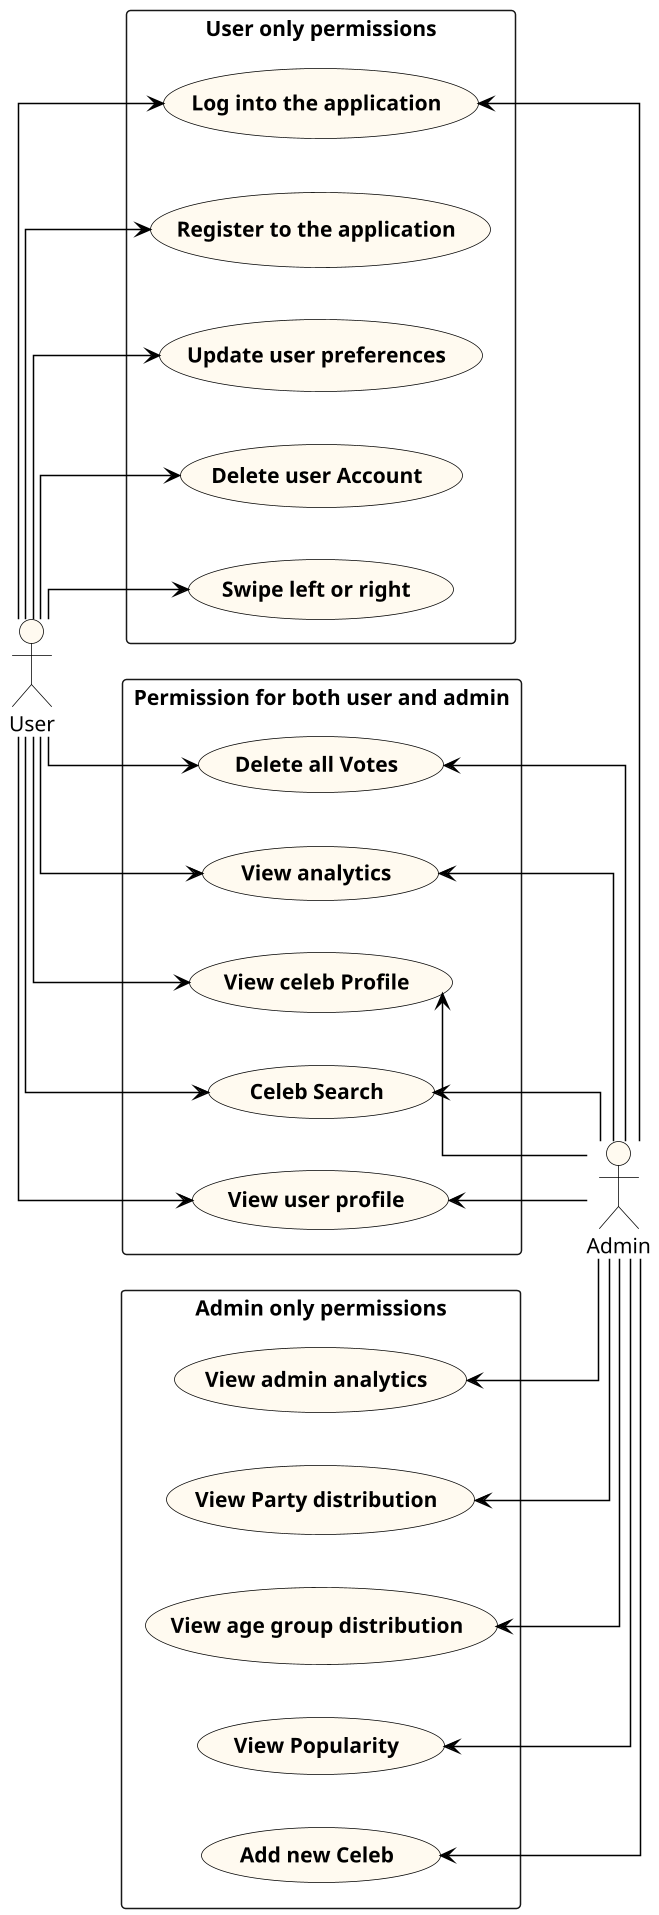 @startuml
'https://plantuml.com/use-case-diagram

:User:
:Admin:
' give more space to the diagram
scale 1.5
' make the arrows more visible
skinparam linetype ortho
' make the actors more visible
skinparam actor {
    BackgroundColor FloralWhite
    BorderColor Black
    ArrowColor Black
}
' make the use cases less messy and more readable
skinparam usecase {
    BackgroundColor FloralWhite
    BorderColor Black
    ArrowColor Black
    FontSize 14
    FontStyle bold
}
left to right direction
skinparam packageStyle rectangle
rectangle userOnly as "User only permissions"{
'User management processes'
    (Log into the application) as (Login)
    (Register to the application) as (Register)
    (Update user preferences) as (UpdatePref)
    (Delete user Account) as (DeleteUser)

'Application features for user only'
    (Swipe left or right) as (Swipe)
}

rectangle adminOnly as "Admin only permissions"{
'    top to bottom direction
'Application features for admin only'
    (View admin analytics) as (AdminAnalyticsMenu)
    (View Party distribution) as (PartyDistribution)
    (View age group distribution) as (AgeGroupDistribution)
    (View Popularity) as (Popularity)
'    (View the number of user) as (UserCount)
'    (View users by registration year) as (RegistrationYearCount)
'    (View users by registration year distributed by month) as (RegistrationYearCountDistribution)
    (Add new Celeb) as (AddCeleb)
}


rectangle bothPermissions as "Permission for both user and admin"{
'    top to bottom direction
'Application features for both admin and user'
    (Delete all Votes) as (DeleteVotes)
    (View analytics) as (Analytics)
    (View celeb Profile) as (ViewCelebProfile)
    (Celeb Search) as (Search)
'    (View company analytics) as (CompanyAnalytics)
'    (View category analytics) as (CategoryAnalytics)
    (View user profile) as (ViewProfile)
}

'User only'
User --> (Login)
User --> (Register)
User --> (UpdatePref)
User --> (DeleteUser)
User --> (Swipe)
User --> (DeleteVotes)
User --> (Analytics)
User --> (ViewCelebProfile)
User --> (Search)
User --> (ViewProfile)



'Admin Only'
(Login) <-- Admin
(AdminAnalyticsMenu) <-- Admin
(PartyDistribution) <-- Admin
(AgeGroupDistribution)<-- Admin
(Popularity)<-- Admin
'(Popularity) .> (UserCount):extends
'(Popularity) .> (RegistrationYearCount):extends
'(Popularity) .> (RegistrationYearCountDistribution):extends
(AddCeleb)<-- Admin
'Admin and user'
(DeleteVotes)<-- Admin
(Analytics)<-- Admin
'(Analytics) .> (CompanyAnalytics): extends
'(Analytics) .> (CategoryAnalytics): extends
(ViewCelebProfile)<-- Admin
(Search)<-- Admin
(ViewProfile)<-- Admin





'User --> (Use)
'
'Admin ---> (Use)
'
'note right of Admin : This is an example.
'
'note right of (Use)
'A note can also
'be on several lines
'end note
'
'note "This note is connected\nto several objects." as N2
'(Start) .. N2
'N2 .. (Use)
@enduml